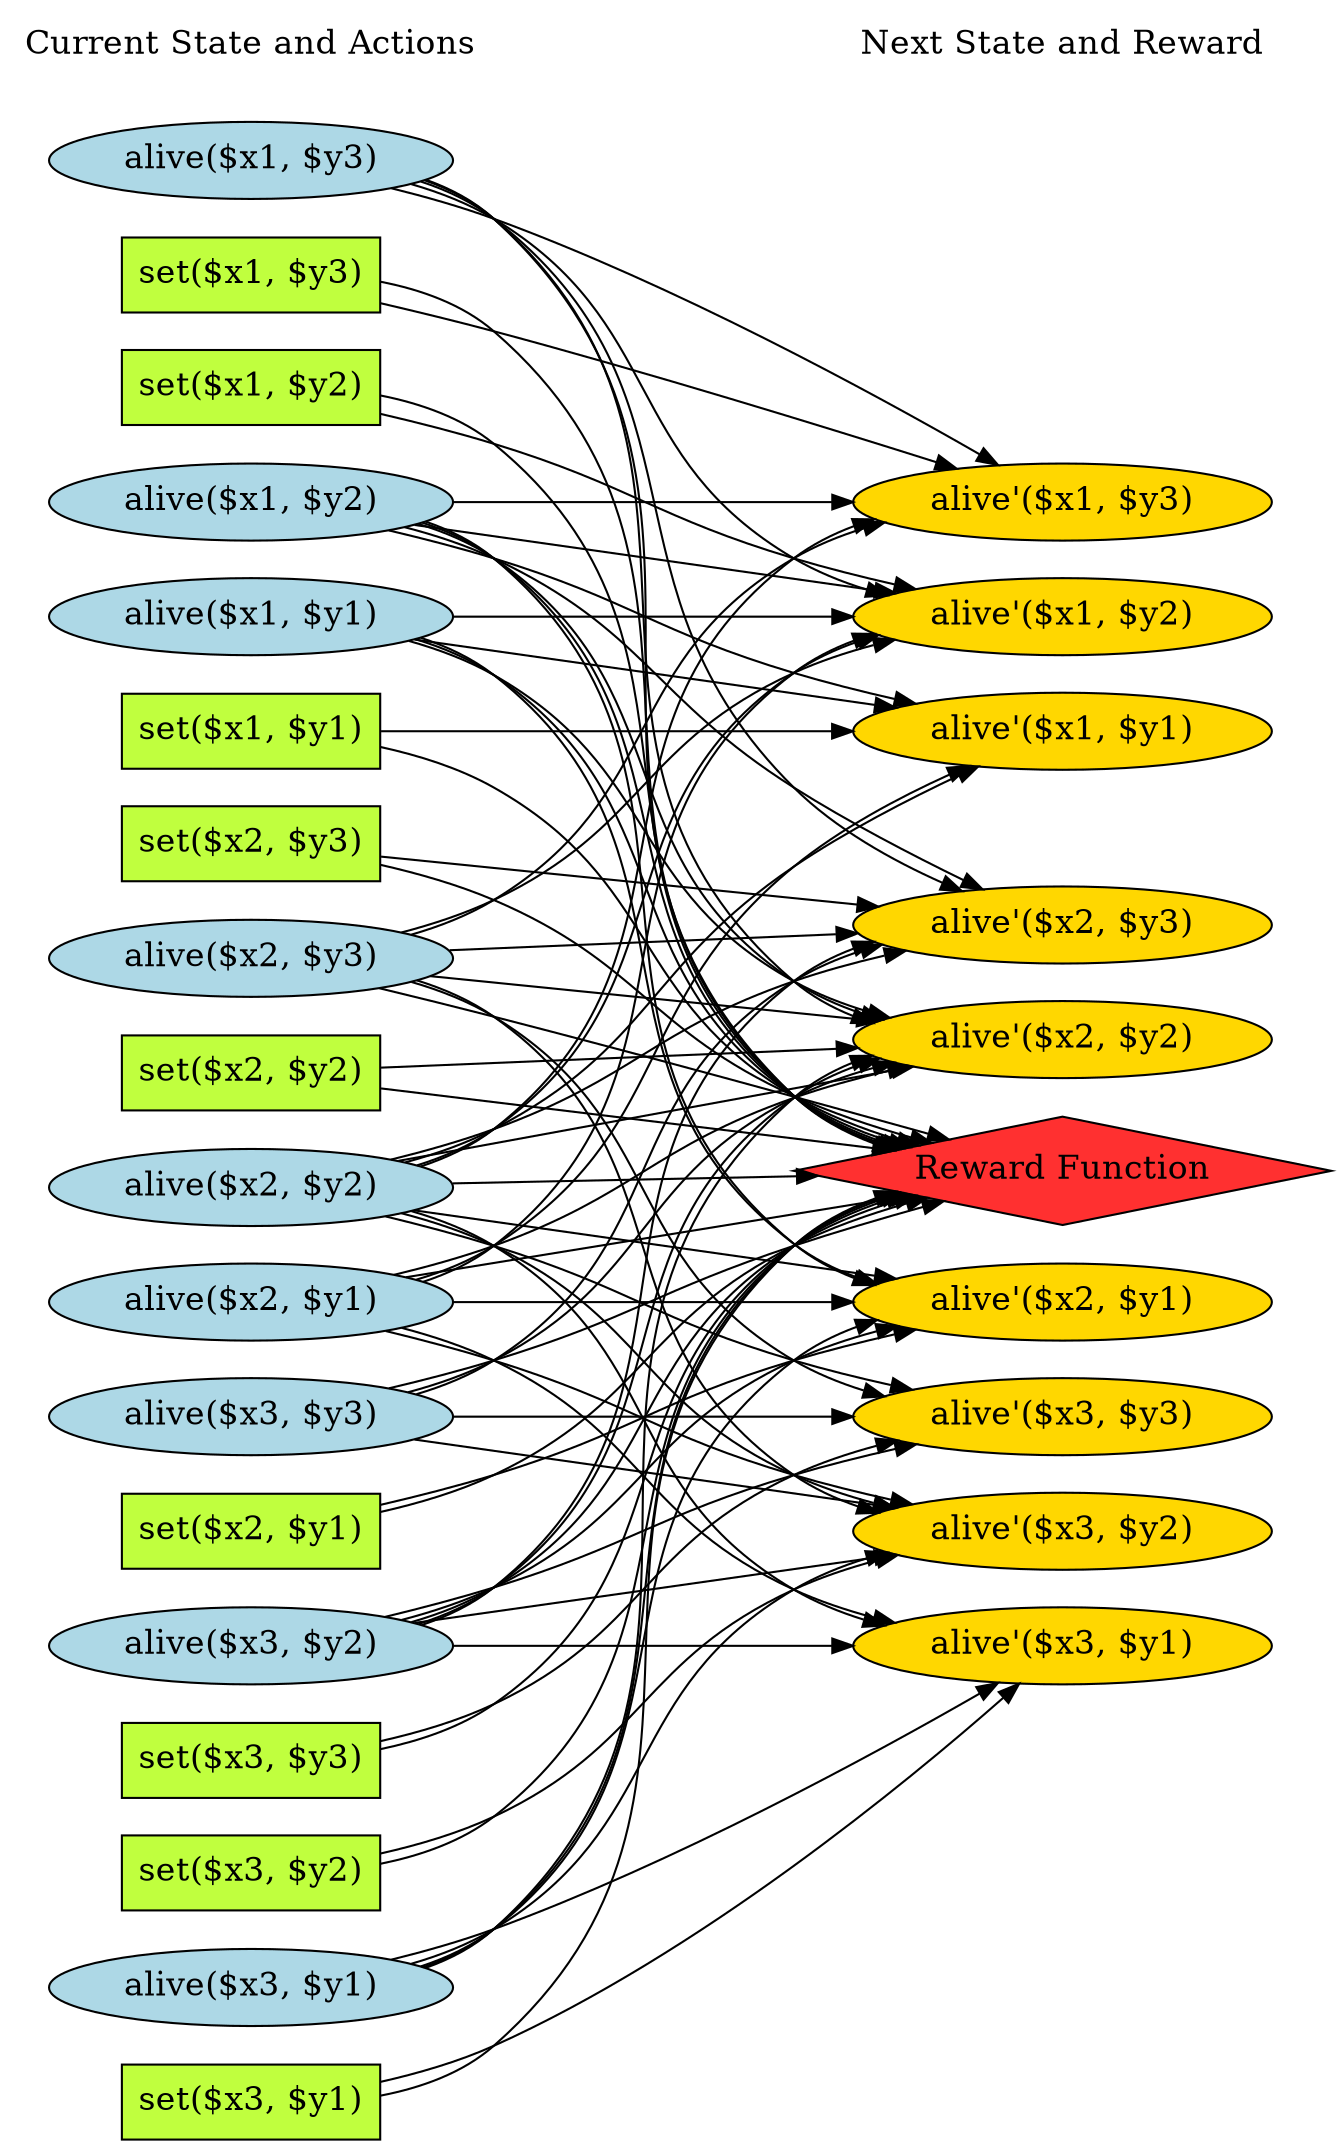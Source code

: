digraph G {
	graph [bb="0,0,579,1011",
		fontname=Helvetica,
		fontsize=16,
		rankdir=LR,
		ranksep=2.00,
		ratio=auto,
		size=600
	];
	node [fontsize=16,
		label="\N"
	];
	{
		graph [rank=same];
		"set($x1, $y3)"		 [color=black,
			fillcolor=olivedrab1,
			height=0.5,
			pos="90.5,885",
			shape=box,
			style=filled,
			width=1.4028];
		"set($x2, $y2)"		 [color=black,
			fillcolor=olivedrab1,
			height=0.5,
			pos="90.5,506",
			shape=box,
			style=filled,
			width=1.4028];
		"Current State and Actions"		 [color=black,
			fillcolor=white,
			height=0.5,
			pos="90.5,993",
			shape=plaintext,
			style=bold,
			width=2.5139];
		"set($x1, $y1)"		 [color=black,
			fillcolor=olivedrab1,
			height=0.5,
			pos="90.5,668",
			shape=box,
			style=filled,
			width=1.4028];
		"alive($x1, $y3)"		 [color=black,
			fillcolor=lightblue,
			height=0.51069,
			pos="90.5,939",
			shape=ellipse,
			style=filled,
			width=2.2588];
		"alive($x1, $y1)"		 [color=black,
			fillcolor=lightblue,
			height=0.51069,
			pos="90.5,722",
			shape=ellipse,
			style=filled,
			width=2.2588];
		"alive($x2, $y2)"		 [color=black,
			fillcolor=lightblue,
			height=0.51069,
			pos="90.5,452",
			shape=ellipse,
			style=filled,
			width=2.2588];
		"set($x3, $y2)"		 [color=black,
			fillcolor=olivedrab1,
			height=0.5,
			pos="90.5,126",
			shape=box,
			style=filled,
			width=1.4028];
		"alive($x3, $y1)"		 [color=black,
			fillcolor=lightblue,
			height=0.51069,
			pos="90.5,72",
			shape=ellipse,
			style=filled,
			width=2.2588];
		"alive($x3, $y3)"		 [color=black,
			fillcolor=lightblue,
			height=0.51069,
			pos="90.5,342",
			shape=ellipse,
			style=filled,
			width=2.2588];
		"set($x1, $y2)"		 [color=black,
			fillcolor=olivedrab1,
			height=0.5,
			pos="90.5,831",
			shape=box,
			style=filled,
			width=1.4028];
		"set($x2, $y1)"		 [color=black,
			fillcolor=olivedrab1,
			height=0.5,
			pos="90.5,288",
			shape=box,
			style=filled,
			width=1.4028];
		"set($x2, $y3)"		 [color=black,
			fillcolor=olivedrab1,
			height=0.5,
			pos="90.5,614",
			shape=box,
			style=filled,
			width=1.4028];
		"alive($x2, $y1)"		 [color=black,
			fillcolor=lightblue,
			height=0.51069,
			pos="90.5,397",
			shape=ellipse,
			style=filled,
			width=2.2588];
		"alive($x1, $y2)"		 [color=black,
			fillcolor=lightblue,
			height=0.51069,
			pos="90.5,777",
			shape=ellipse,
			style=filled,
			width=2.2588];
		"alive($x2, $y3)"		 [color=black,
			fillcolor=lightblue,
			height=0.51069,
			pos="90.5,560",
			shape=ellipse,
			style=filled,
			width=2.2588];
		"set($x3, $y3)"		 [color=black,
			fillcolor=olivedrab1,
			height=0.5,
			pos="90.5,180",
			shape=box,
			style=filled,
			width=1.4028];
		"alive($x3, $y2)"		 [color=black,
			fillcolor=lightblue,
			height=0.51069,
			pos="90.5,234",
			shape=ellipse,
			style=filled,
			width=2.2588];
		"set($x3, $y1)"		 [color=black,
			fillcolor=olivedrab1,
			height=0.5,
			pos="90.5,18",
			shape=box,
			style=filled,
			width=1.4028];
	}
	{
		graph [rank=same];
		"alive'($x1, $y3)"		 [color=black,
			fillcolor=gold1,
			height=0.51069,
			pos="452,777",
			shape=ellipse,
			style=filled,
			width=2.3177];
		"alive'($x1, $y1)"		 [color=black,
			fillcolor=gold1,
			height=0.51069,
			pos="452,667",
			shape=ellipse,
			style=filled,
			width=2.3177];
		"Next State and Reward"		 [color=black,
			fillcolor=white,
			height=0.5,
			pos="452,993",
			shape=plaintext,
			style=bold,
			width=2.25];
		"Reward Function"		 [color=black,
			fillcolor=firebrick1,
			height=0.72222,
			pos="452,459",
			shape=diamond,
			style=filled,
			width=3.5278];
		"alive'($x2, $y2)"		 [color=black,
			fillcolor=gold1,
			height=0.51069,
			pos="452,521",
			shape=ellipse,
			style=filled,
			width=2.3177];
		"alive'($x3, $y1)"		 [color=black,
			fillcolor=gold1,
			height=0.51069,
			pos="452,232",
			shape=ellipse,
			style=filled,
			width=2.3177];
		"alive'($x3, $y3)"		 [color=black,
			fillcolor=gold1,
			height=0.51069,
			pos="452,342",
			shape=ellipse,
			style=filled,
			width=2.3177];
		"alive'($x2, $y3)"		 [color=black,
			fillcolor=gold1,
			height=0.51069,
			pos="452,576",
			shape=ellipse,
			style=filled,
			width=2.3177];
		"alive'($x1, $y2)"		 [color=black,
			fillcolor=gold1,
			height=0.51069,
			pos="452,722",
			shape=ellipse,
			style=filled,
			width=2.3177];
		"alive'($x2, $y1)"		 [color=black,
			fillcolor=gold1,
			height=0.51069,
			pos="452,397",
			shape=ellipse,
			style=filled,
			width=2.3177];
		"alive'($x3, $y2)"		 [color=black,
			fillcolor=gold1,
			height=0.51069,
			pos="452,287",
			shape=ellipse,
			style=filled,
			width=2.3177];
	}
	"set($x1, $y3)" -> "alive'($x1, $y3)"	 [color=black,
		pos="e,401.9,791.75 141.11,870.1 206.65,850.41 321.95,815.77 391.92,794.75",
		style=solid];
	"set($x1, $y3)" -> "Reward Function"	 [pos="e,372.72,468.86 141.1,878.4 155.36,874.44 170.01,868.11 181,858 309.06,740.24 195.65,610.35 325,494 335.83,484.25 349.16,477.2 363.04,\
472.09"];
	"set($x2, $y2)" -> "Reward Function"	 [pos="e,373.93,469.08 141.11,499.51 198.48,492.01 293.98,479.53 363.82,470.4"];
	"set($x2, $y2)" -> "alive'($x2, $y2)"	 [color=black,
		pos="e,369.84,517.61 141.11,508.07 197.38,510.42 290.32,514.3 359.77,517.19",
		style=solid];
	"Current State and Actions" -> "Next State and Reward"	 [color=black,
		pos="e,370.92,993 181.29,993 236.11,993 305.97,993 360.86,993",
		style=invis];
	"set($x1, $y1)" -> "alive'($x1, $y1)"	 [color=black,
		pos="e,368.46,667.23 141.11,667.86 197.01,667.71 289.11,667.45 358.41,667.26",
		style=solid];
	"set($x1, $y1)" -> "Reward Function"	 [pos="e,382.96,470.96 141.22,657.8 154.72,653.77 168.92,648.31 181,641 259.24,593.64 246.24,540.5 325,494 339.71,485.32 356.65,478.71 \
373.25,473.72"];
	"alive($x1, $y3)" -> "alive'($x1, $y3)"	 [color=black,
		pos="e,421.01,794.13 143.6,924.92 156,921.12 169.09,916.74 181,912 266,878.22 360.59,827.75 412.19,799.05",
		style=solid];
	"alive($x1, $y3)" -> "Reward Function"	 [pos="e,371.67,468.63 155.76,927.82 165.05,923.99 173.87,918.86 181,912 322.61,775.78 181.9,628.65 325,494 335.48,484.14 348.49,477.02 \
362.14,471.88"];
	"alive($x1, $y3)" -> "alive'($x2, $y2)"	 [color=black,
		pos="e,371.93,526.42 155.03,927.71 164.52,923.9 173.59,918.81 181,912 308.81,794.58 192.91,661.6 325,549 335.64,539.93 348.57,533.62 \
362.04,529.26",
		style=solid];
	"alive($x1, $y3)" -> "alive'($x2, $y3)"	 [color=black,
		pos="e,405.1,591.36 153.48,927.36 163.37,923.59 172.98,918.6 181,912 286.63,825.1 227.46,735.9 325,640 344.85,620.49 371.85,605.7 395.76,\
595.28",
		style=solid];
	"alive($x1, $y3)" -> "alive'($x1, $y2)"	 [color=black,
		pos="e,377.46,730.32 150.36,926.32 161.03,922.63 171.7,917.94 181,912 262.18,860.13 241.95,798.82 325,750 337.99,742.36 352.86,736.8 \
367.71,732.76",
		style=solid];
	"alive($x1, $y1)" -> "alive'($x1, $y1)"	 [color=black,
		pos="e,383.05,677.39 158.28,711.78 219.09,702.48 308.91,688.74 373,678.93",
		style=solid];
	"alive($x1, $y1)" -> "Reward Function"	 [pos="e,378.95,470.1 151.83,709.76 162.12,706.05 172.29,701.23 181,695 270.37,631.05 234.93,556.96 325,494 338.18,484.79 353.7,478 369.27,\
472.99"];
	"alive($x1, $y1)" -> "alive'($x2, $y2)"	 [color=black,
		pos="e,378.44,529.74 149.18,709.24 160.17,705.54 171.27,700.87 181,695 259.05,647.93 245.26,593.13 325,549 338.35,541.61 353.51,536.17 \
368.58,532.17",
		style=solid];
	"alive($x1, $y1)" -> "alive'($x1, $y2)"	 [color=black,
		pos="e,368.41,722 172.18,722 227.35,722 300.63,722 358.21,722",
		style=solid];
	"alive($x1, $y1)" -> "alive'($x2, $y1)"	 [color=black,
		pos="e,372.83,402.84 153.47,710.34 163.37,706.58 172.97,701.59 181,695 286.39,608.43 216.15,506.19 325,424 336.13,415.59 349.32,409.68 \
362.9,405.54",
		style=solid];
	"alive($x2, $y2)" -> "alive'($x1, $y3)"	 [color=black,
		pos="e,373.48,770.63 153.46,463.67 163.36,467.43 172.97,472.41 181,479 286.16,565.25 216.71,666.72 325,749 336.38,757.65 349.91,763.72 \
363.81,767.97",
		style=solid];
	"alive($x2, $y2)" -> "alive'($x1, $y1)"	 [color=black,
		pos="e,413.01,650.63 147.87,465.08 159.19,468.78 170.76,473.38 181,479 255.04,519.64 254.84,555.98 325,603 349.74,619.58 379.35,634.83 \
403.64,646.28",
		style=solid];
	"alive($x2, $y2)" -> "Reward Function"	 [pos="e,335.89,456.76 171.73,453.56 217.03,454.44 274.65,455.57 325.76,456.56"];
	"alive($x2, $y2)" -> "alive'($x2, $y2)"	 [color=black,
		pos="e,388.5,509 153.3,463.86 215.84,475.86 312.48,494.41 378.57,507.1",
		style=solid];
	"alive($x2, $y2)" -> "alive'($x3, $y1)"	 [color=black,
		pos="e,377.42,240.25 148.98,439.14 160.11,435.26 171.31,430.3 181,424 262.31,371.11 241.53,309.41 325,260 337.97,252.32 352.83,246.75 \
367.68,242.7",
		style=solid];
	"alive($x2, $y2)" -> "alive'($x3, $y3)"	 [color=black,
		pos="e,388.71,354.03 139.97,437.38 153.31,433.2 167.76,428.55 181,424 245.64,401.79 259.48,389.46 325,370 342.15,364.91 360.86,360.27 \
378.48,356.29",
		style=solid];
	"alive($x2, $y2)" -> "alive'($x2, $y3)"	 [color=black,
		pos="e,386.44,564.61 143.08,466.08 155.61,469.91 168.89,474.31 181,479 247.17,504.66 257.92,524.82 325,548 341.38,553.66 359.36,558.46 \
376.48,562.39",
		style=solid];
	"alive($x2, $y2)" -> "alive'($x1, $y2)"	 [color=black,
		pos="e,374.88,714.76 152.46,464.19 162.57,467.9 172.52,472.73 181,479 273.47,547.39 230.06,629.09 325,694 336.95,702.17 350.89,708 365.06,\
712.15",
		style=solid];
	"alive($x2, $y2)" -> "alive'($x2, $y1)"	 [color=black,
		pos="e,383.05,407.39 158.28,441.78 219.09,432.48 308.91,418.74 373,408.93",
		style=solid];
	"alive($x2, $y2)" -> "alive'($x3, $y2)"	 [color=black,
		pos="e,381.57,296.87 145.7,438.34 157.64,434.43 170,429.67 181,424 252.36,387.25 252.15,348.7 325,315 339.57,308.26 355.85,303.1 371.74,\
299.16",
		style=solid];
	"set($x3, $y2)" -> "Reward Function"	 [pos="e,375.62,448.63 141.35,133.64 155.3,137.64 169.71,143.73 181,153 286.39,239.57 218.66,338.59 325,424 336.91,433.56 351.26,440.52 \
365.94,445.57"];
	"set($x3, $y2)" -> "alive'($x3, $y2)"	 [color=black,
		pos="e,381.64,276.98 141.44,137.79 154.65,141.78 168.66,146.83 181,153 252.08,188.55 252.65,226.12 325,259 339.61,265.64 355.91,270.76 \
371.81,274.69",
		style=solid];
	"alive($x3, $y1)" -> "Reward Function"	 [pos="e,373.72,448.95 154.8,83.541 164.32,87.322 173.46,92.34 181,99 299.43,203.57 205.43,320.74 325,424 336.17,433.65 349.79,440.65 363.9,\
445.73"];
	"alive($x3, $y1)" -> "alive'($x2, $y2)"	 [color=black,
		pos="e,371.07,516.36 155.65,83.296 164.96,87.108 173.8,92.2 181,99 316.81,227.34 184.05,371.33 325,494 335.39,503.04 348.07,509.3 361.33,\
513.58",
		style=solid];
	"alive($x3, $y1)" -> "alive'($x3, $y1)"	 [color=black,
		pos="e,420.57,214.94 143.58,86.132 155.98,89.929 169.07,94.3 181,99 265.62,132.34 359.98,181.82 411.72,210.09",
		style=solid];
	"alive($x3, $y1)" -> "alive'($x2, $y1)"	 [color=black,
		pos="e,373.48,390.63 153.46,83.666 163.36,87.432 172.97,92.413 181,99 286.16,185.25 216.71,286.72 325,369 336.38,377.65 349.91,383.72 \
363.81,387.97",
		style=solid];
	"alive($x3, $y1)" -> "alive'($x3, $y2)"	 [color=black,
		pos="e,377.5,278.62 149.86,84.568 160.68,88.272 171.54,92.999 181,99 261.78,150.26 242.37,210.77 325,259 338.02,266.6 352.89,272.14 367.75,\
276.17",
		style=solid];
	"alive($x3, $y3)" -> "Reward Function"	 [pos="e,395.17,444.62 139.97,356.62 153.31,360.8 167.76,365.45 181,370 245.64,392.21 260.01,402.83 325,424 344.48,430.35 365.89,436.57 \
385.44,441.96"];
	"alive($x3, $y3)" -> "alive'($x2, $y2)"	 [color=black,
		pos="e,378.93,511.99 146.92,355.46 158.55,359.34 170.47,364.15 181,370 254.83,411.01 249.36,456.43 325,494 338.64,500.78 353.94,505.86 \
369.05,509.67",
		style=solid];
	"alive($x3, $y3)" -> "alive'($x3, $y3)"	 [color=black,
		pos="e,368.41,342 172.18,342 227.35,342 300.63,342 358.21,342",
		style=solid];
	"alive($x3, $y3)" -> "alive'($x2, $y3)"	 [color=black,
		pos="e,376.49,568.04 149.66,354.72 160.61,358.6 171.57,363.59 181,370 265.16,427.2 238.5,494.41 325,548 337.54,555.77 351.96,561.39 366.46,\
565.46",
		style=solid];
	"alive($x3, $y3)" -> "alive'($x3, $y2)"	 [color=black,
		pos="e,383.05,297.39 158.28,331.78 219.09,322.48 308.91,308.74 373,298.93",
		style=solid];
	"set($x1, $y2)" -> "Reward Function"	 [pos="e,374.19,469.13 141.21,823.87 155.31,819.89 169.84,813.68 181,804 295.76,704.46 209.15,592.27 325,494 336.32,484.39 350.09,477.41 \
364.3,472.34"];
	"set($x1, $y2)" -> "alive'($x1, $y2)"	 [color=black,
		pos="e,388.71,734.03 141.39,816.58 154.34,812.67 168.24,808.31 181,804 245.75,782.12 259.48,769.46 325,750 342.15,744.91 360.86,740.27 \
378.48,736.29",
		style=solid];
	"set($x2, $y1)" -> "Reward Function"	 [pos="e,387.11,446.23 141.03,299.54 154.38,303.55 168.56,308.67 181,315 252.55,351.39 253.06,388.41 325,424 341.31,432.07 359.76,438.52 \
377.41,443.57"];
	"set($x2, $y1)" -> "alive'($x2, $y1)"	 [color=black,
		pos="e,388.71,384.97 141.39,302.42 154.34,306.33 168.24,310.69 181,315 245.75,336.88 259.48,349.54 325,369 342.15,374.09 360.86,378.73 \
378.48,382.71",
		style=solid];
	"set($x2, $y3)" -> "Reward Function"	 [pos="e,389.13,472.21 141.19,601.7 154.41,597.71 168.48,592.79 181,587 250.15,555.02 255.5,525.22 325,494 342.12,486.31 361.31,479.94 \
379.46,474.84"];
	"set($x2, $y3)" -> "alive'($x2, $y3)"	 [color=black,
		pos="e,376.29,583.9 141.11,608.76 199.12,602.62 296.12,592.37 366.16,584.97",
		style=solid];
	"alive($x2, $y1)" -> "alive'($x1, $y1)"	 [color=black,
		pos="e,409.26,651.09 149.66,409.72 160.61,413.6 171.57,418.59 181,425 265.16,482.2 245.89,538.99 325,603 347.39,621.12 375.75,636.08 \
399.89,646.97",
		style=solid];
	"alive($x2, $y1)" -> "Reward Function"	 [pos="e,382.39,447.17 155.77,408.08 216.35,418.53 307.28,434.21 372.2,445.41"];
	"alive($x2, $y1)" -> "alive'($x2, $y2)"	 [color=black,
		pos="e,385.13,509.94 141.65,411.3 154.6,415.37 168.43,420.05 181,425 247.04,451 257.84,471.07 325,494 341.02,499.47 358.57,504.06 375.35,\
507.82",
		style=solid];
	"alive($x2, $y1)" -> "alive'($x3, $y1)"	 [color=black,
		pos="e,381.57,241.87 145.7,383.34 157.64,379.43 170,374.67 181,369 252.36,332.25 252.15,293.7 325,260 339.57,253.26 355.85,248.1 371.74,\
244.16",
		style=solid];
	"alive($x2, $y1)" -> "alive'($x1, $y2)"	 [color=black,
		pos="e,373.49,715.62 152.54,409.06 162.76,412.97 172.72,418.15 181,425 285.48,511.45 216.96,612.04 325,694 336.39,702.64 349.92,708.71 \
363.83,712.96",
		style=solid];
	"alive($x2, $y1)" -> "alive'($x2, $y1)"	 [color=black,
		pos="e,368.41,397 172.18,397 227.35,397 300.63,397 358.21,397",
		style=solid];
	"alive($x2, $y1)" -> "alive'($x3, $y2)"	 [color=black,
		pos="e,388.71,299.03 139.97,382.38 153.31,378.2 167.76,373.55 181,369 245.64,346.79 259.48,334.46 325,315 342.15,309.91 360.86,305.27 \
378.48,301.29",
		style=solid];
	"alive($x1, $y2)" -> "alive'($x1, $y3)"	 [color=black,
		pos="e,368.41,777 172.18,777 227.35,777 300.63,777 358.21,777",
		style=solid];
	"alive($x1, $y2)" -> "alive'($x1, $y1)"	 [color=black,
		pos="e,388.71,679.03 139.97,762.38 153.31,758.2 167.76,753.55 181,749 245.64,726.79 259.48,714.46 325,695 342.15,689.91 360.86,685.27 \
378.48,681.29",
		style=solid];
	"alive($x1, $y2)" -> "Reward Function"	 [pos="e,376.15,469.54 152.41,764.79 162.65,760.89 172.64,755.76 181,749 282.21,667.16 222.49,574.19 325,494 337.1,484.53 351.61,477.63 \
366.41,472.59"];
	"alive($x1, $y2)" -> "alive'($x2, $y2)"	 [color=black,
		pos="e,375.45,528.52 150.42,764.53 161.19,760.64 171.89,755.57 181,749 269.83,684.91 233.54,609.28 325,549 337.16,540.98 351.27,535.23 \
365.55,531.12",
		style=solid];
	"alive($x1, $y2)" -> "alive'($x2, $y3)"	 [color=black,
		pos="e,414.22,592.55 145.7,763.34 157.64,759.43 170,754.67 181,749 252.36,712.25 256.95,682.57 325,640 350.64,623.96 380.8,608.53 405.18,\
596.84",
		style=solid];
	"alive($x1, $y2)" -> "alive'($x1, $y2)"	 [color=black,
		pos="e,383.05,732.39 158.28,766.78 219.09,757.48 308.91,743.74 373,733.93",
		style=solid];
	"alive($x1, $y2)" -> "alive'($x2, $y1)"	 [color=black,
		pos="e,371.95,402.21 153.43,765.26 163.45,761.32 173.1,756.05 181,749 298.89,643.82 202.39,523.64 325,424 335.76,415.26 348.69,409.17 \
362.11,404.95",
		style=solid];
	"alive($x2, $y3)" -> "alive'($x1, $y3)"	 [color=black,
		pos="e,377.46,768.68 150.36,572.68 161.03,576.37 171.7,581.06 181,587 262.18,638.87 241.95,700.18 325,749 337.99,756.64 352.86,762.2 \
367.71,766.24",
		style=solid];
	"alive($x2, $y3)" -> "Reward Function"	 [pos="e,397.34,473.85 142.04,545.64 189.32,532.23 261.92,511.68 325,494 345.38,488.29 367.63,482.09 387.69,476.53"];
	"alive($x2, $y3)" -> "alive'($x2, $y2)"	 [color=black,
		pos="e,376.81,529.05 164.25,552.11 222.85,545.75 305.3,536.81 366.75,530.14",
		style=solid];
	"alive($x2, $y3)" -> "alive'($x3, $y3)"	 [color=black,
		pos="e,377.44,350.28 150.38,547.34 161.04,543.65 171.71,538.96 181,533 262.38,480.83 241.74,419.11 325,370 337.98,362.34 352.84,356.77 \
367.7,352.73",
		style=solid];
	"alive($x2, $y3)" -> "alive'($x2, $y3)"	 [color=black,
		pos="e,370.11,572.4 170.39,563.51 226.26,566 301.33,569.34 359.77,571.94",
		style=solid];
	"alive($x2, $y3)" -> "alive'($x1, $y2)"	 [color=black,
		pos="e,381.62,712.03 146.62,573.35 158.27,577.07 170.27,581.6 181,587 252.23,622.83 252.49,660.84 325,694 339.6,700.67 355.89,705.81 \
371.79,709.74",
		style=solid];
	"alive($x2, $y3)" -> "alive'($x3, $y2)"	 [color=black,
		pos="e,374.83,294.17 152.49,547.86 162.6,544.14 172.54,539.3 181,533 274.14,463.65 229.35,380.84 325,315 336.92,306.79 350.85,300.94 \
365.01,296.79",
		style=solid];
	"set($x3, $y3)" -> "Reward Function"	 [pos="e,378.02,448.1 141.27,188.48 155.05,192.5 169.41,198.39 181,207 273.91,276.03 231.33,356 325,424 337.74,433.25 352.81,440.05 368.03,\
445.06"];
	"set($x3, $y3)" -> "alive'($x3, $y3)"	 [color=black,
		pos="e,381.62,332.03 141.45,191.75 154.67,195.74 168.68,200.8 181,207 252.23,242.83 252.49,280.84 325,314 339.6,320.67 355.89,325.81 \
371.79,329.74",
		style=solid];
	"alive($x3, $y2)" -> "Reward Function"	 [pos="e,381.64,447.34 150.38,246.66 161.04,250.35 171.71,255.04 181,261 262.38,313.17 243.05,372.73 325,424 339.11,432.83 355.46,439.47 \
371.62,444.45"];
	"alive($x3, $y2)" -> "alive'($x2, $y2)"	 [color=black,
		pos="e,373.65,514.58 152.65,245.93 162.75,249.67 172.63,254.57 181,261 277.53,335.17 225.51,423.85 325,494 336.48,502.09 349.9,507.84 \
363.62,511.9",
		style=solid];
	"alive($x3, $y2)" -> "alive'($x3, $y1)"	 [color=black,
		pos="e,368.41,232.46 172.18,233.55 227.35,233.24 300.63,232.84 358.21,232.52",
		style=solid];
	"alive($x3, $y2)" -> "alive'($x3, $y3)"	 [color=black,
		pos="e,388.73,329.89 141.37,248.47 154.33,252.39 168.23,256.73 181,261 245.67,282.64 259.57,294.78 325,314 342.16,319.04 360.88,323.66 \
378.5,327.63",
		style=solid];
	"alive($x3, $y2)" -> "alive'($x2, $y3)"	 [color=black,
		pos="e,373.28,569.88 154.07,245.68 163.78,249.44 173.18,254.42 181,261 290.21,352.87 212.45,460.25 325,548 336.27,556.79 349.75,562.93 \
363.63,567.21",
		style=solid];
	"alive($x3, $y2)" -> "alive'($x2, $y1)"	 [color=black,
		pos="e,381.6,387.08 146.64,247.32 158.28,251.04 170.28,255.58 181,261 252.39,297.11 252.32,335.57 325,369 339.58,375.71 355.87,380.85 \
371.77,384.79",
		style=solid];
	"alive($x3, $y2)" -> "alive'($x3, $y2)"	 [color=black,
		pos="e,382.15,276.85 159.12,243.97 219.65,252.89 308.41,265.98 372.15,275.38",
		style=solid];
	"set($x3, $y1)" -> "Reward Function"	 [pos="e,372.27,449.17 141.18,24.51 155.45,28.468 170.08,34.818 181,45 312.8,167.87 191.85,302.59 325,424 335.7,433.76 348.89,440.82 362.66,\
445.94"];
	"set($x3, $y1)" -> "alive'($x3, $y1)"	 [color=black,
		pos="e,430.05,214 141.32,30.025 154.53,34.018 168.57,39.007 181,45 276.16,90.892 375.01,168.31 422.36,207.58",
		style=solid];
}
